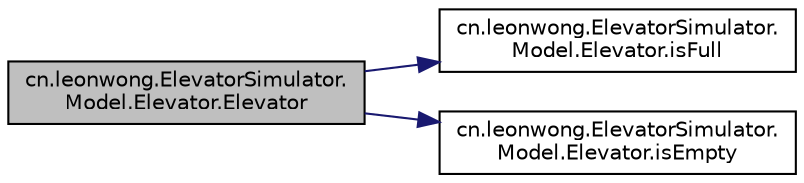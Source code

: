 digraph "cn.leonwong.ElevatorSimulator.Model.Elevator.Elevator"
{
  edge [fontname="Helvetica",fontsize="10",labelfontname="Helvetica",labelfontsize="10"];
  node [fontname="Helvetica",fontsize="10",shape=record];
  rankdir="LR";
  Node0 [label="cn.leonwong.ElevatorSimulator.\lModel.Elevator.Elevator",height=0.2,width=0.4,color="black", fillcolor="grey75", style="filled", fontcolor="black"];
  Node0 -> Node1 [color="midnightblue",fontsize="10",style="solid",fontname="Helvetica"];
  Node1 [label="cn.leonwong.ElevatorSimulator.\lModel.Elevator.isFull",height=0.2,width=0.4,color="black", fillcolor="white", style="filled",URL="$classcn_1_1leonwong_1_1_elevator_simulator_1_1_model_1_1_elevator.html#a6abc5ffe66c8be2d11493fb9d9a2022f"];
  Node0 -> Node2 [color="midnightblue",fontsize="10",style="solid",fontname="Helvetica"];
  Node2 [label="cn.leonwong.ElevatorSimulator.\lModel.Elevator.isEmpty",height=0.2,width=0.4,color="black", fillcolor="white", style="filled",URL="$classcn_1_1leonwong_1_1_elevator_simulator_1_1_model_1_1_elevator.html#a524eaa48c98d600d587c9e81f47e477b"];
}
